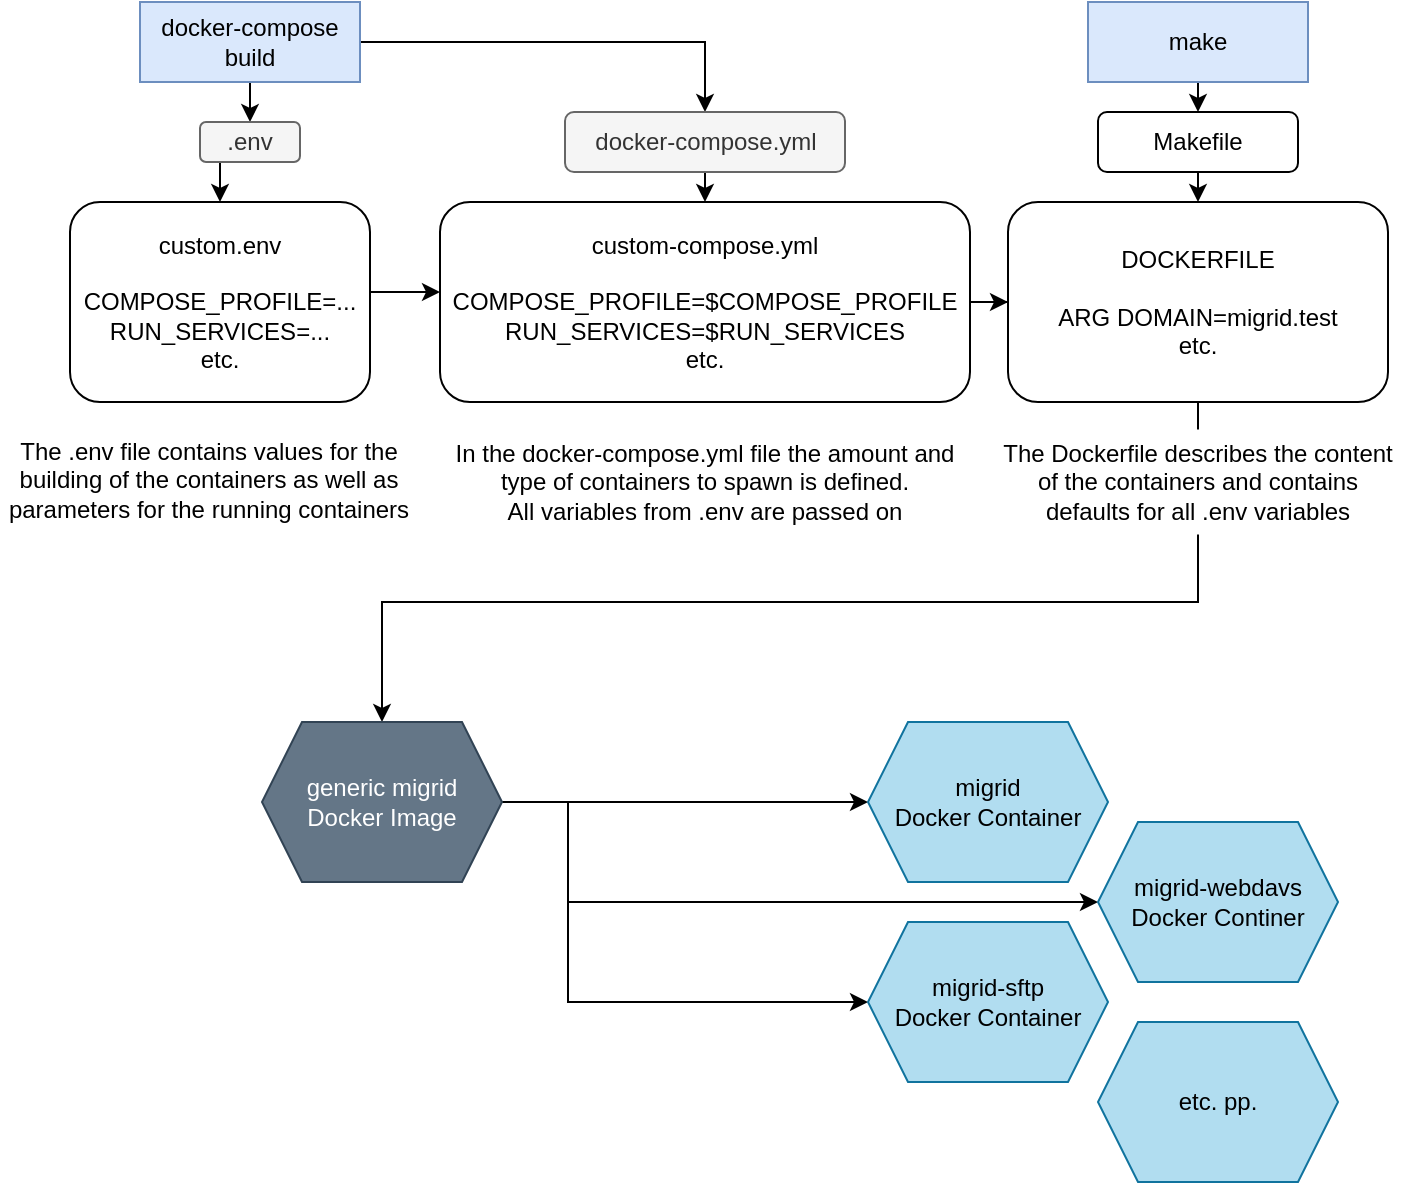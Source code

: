 <mxfile version="21.5.1" type="device">
  <diagram name="Page-1" id="bNkRfdhicZ-g602OSQtI">
    <mxGraphModel dx="1026" dy="678" grid="1" gridSize="10" guides="1" tooltips="1" connect="1" arrows="1" fold="1" page="1" pageScale="1" pageWidth="827" pageHeight="1169" math="0" shadow="0">
      <root>
        <mxCell id="0" />
        <mxCell id="1" parent="0" />
        <mxCell id="VUgbae-sCqPvGt3VthAw-46" style="edgeStyle=orthogonalEdgeStyle;rounded=0;orthogonalLoop=1;jettySize=auto;html=1;exitX=0.5;exitY=1;exitDx=0;exitDy=0;entryX=0.5;entryY=0;entryDx=0;entryDy=0;" parent="1" source="VUgbae-sCqPvGt3VthAw-42" target="VUgbae-sCqPvGt3VthAw-21" edge="1">
          <mxGeometry relative="1" as="geometry">
            <Array as="points">
              <mxPoint x="648" y="790" />
              <mxPoint x="240" y="790" />
            </Array>
          </mxGeometry>
        </mxCell>
        <mxCell id="VUgbae-sCqPvGt3VthAw-35" style="edgeStyle=orthogonalEdgeStyle;rounded=0;orthogonalLoop=1;jettySize=auto;html=1;exitX=1;exitY=0.5;exitDx=0;exitDy=0;" parent="1" source="VUgbae-sCqPvGt3VthAw-21" target="VUgbae-sCqPvGt3VthAw-34" edge="1">
          <mxGeometry relative="1" as="geometry">
            <Array as="points">
              <mxPoint x="250" y="890" />
              <mxPoint x="250" y="890" />
            </Array>
          </mxGeometry>
        </mxCell>
        <mxCell id="VUgbae-sCqPvGt3VthAw-36" style="edgeStyle=orthogonalEdgeStyle;rounded=0;orthogonalLoop=1;jettySize=auto;html=1;exitX=1;exitY=0.5;exitDx=0;exitDy=0;entryX=0;entryY=0.5;entryDx=0;entryDy=0;" parent="1" source="VUgbae-sCqPvGt3VthAw-21" target="VUgbae-sCqPvGt3VthAw-33" edge="1">
          <mxGeometry relative="1" as="geometry">
            <Array as="points">
              <mxPoint x="333" y="890" />
              <mxPoint x="333" y="990" />
            </Array>
          </mxGeometry>
        </mxCell>
        <mxCell id="VUgbae-sCqPvGt3VthAw-39" style="edgeStyle=orthogonalEdgeStyle;rounded=0;orthogonalLoop=1;jettySize=auto;html=1;exitX=1;exitY=0.5;exitDx=0;exitDy=0;entryX=0;entryY=0.5;entryDx=0;entryDy=0;" parent="1" source="VUgbae-sCqPvGt3VthAw-21" target="VUgbae-sCqPvGt3VthAw-37" edge="1">
          <mxGeometry relative="1" as="geometry">
            <Array as="points">
              <mxPoint x="333" y="890" />
              <mxPoint x="333" y="940" />
            </Array>
          </mxGeometry>
        </mxCell>
        <mxCell id="VUgbae-sCqPvGt3VthAw-21" value="generic migrid&lt;br&gt;Docker Image" style="shape=hexagon;perimeter=hexagonPerimeter2;whiteSpace=wrap;html=1;fixedSize=1;fillColor=#647687;fontColor=#ffffff;strokeColor=#314354;" parent="1" vertex="1">
          <mxGeometry x="180" y="850" width="120" height="80" as="geometry" />
        </mxCell>
        <mxCell id="VUgbae-sCqPvGt3VthAw-22" style="edgeStyle=orthogonalEdgeStyle;rounded=0;orthogonalLoop=1;jettySize=auto;html=1;exitX=0.5;exitY=1;exitDx=0;exitDy=0;entryX=0.5;entryY=0;entryDx=0;entryDy=0;" parent="1" source="VUgbae-sCqPvGt3VthAw-24" target="VUgbae-sCqPvGt3VthAw-26" edge="1">
          <mxGeometry relative="1" as="geometry" />
        </mxCell>
        <mxCell id="VUgbae-sCqPvGt3VthAw-23" style="edgeStyle=orthogonalEdgeStyle;rounded=0;orthogonalLoop=1;jettySize=auto;html=1;exitX=1;exitY=0.5;exitDx=0;exitDy=0;entryX=0.5;entryY=0;entryDx=0;entryDy=0;" parent="1" source="VUgbae-sCqPvGt3VthAw-24" target="VUgbae-sCqPvGt3VthAw-30" edge="1">
          <mxGeometry relative="1" as="geometry" />
        </mxCell>
        <mxCell id="VUgbae-sCqPvGt3VthAw-24" value="docker-compose build" style="rounded=0;whiteSpace=wrap;html=1;fillColor=#dae8fc;strokeColor=#6c8ebf;" parent="1" vertex="1">
          <mxGeometry x="119" y="490" width="110" height="40" as="geometry" />
        </mxCell>
        <mxCell id="VUgbae-sCqPvGt3VthAw-25" style="edgeStyle=orthogonalEdgeStyle;rounded=0;orthogonalLoop=1;jettySize=auto;html=1;exitX=0.5;exitY=1;exitDx=0;exitDy=0;entryX=0.5;entryY=0;entryDx=0;entryDy=0;" parent="1" source="VUgbae-sCqPvGt3VthAw-26" target="VUgbae-sCqPvGt3VthAw-28" edge="1">
          <mxGeometry relative="1" as="geometry" />
        </mxCell>
        <mxCell id="VUgbae-sCqPvGt3VthAw-26" value=".env" style="rounded=1;whiteSpace=wrap;html=1;fillColor=#f5f5f5;fontColor=#333333;strokeColor=#666666;" parent="1" vertex="1">
          <mxGeometry x="149" y="550" width="50" height="20" as="geometry" />
        </mxCell>
        <mxCell id="VUgbae-sCqPvGt3VthAw-27" style="edgeStyle=orthogonalEdgeStyle;rounded=0;orthogonalLoop=1;jettySize=auto;html=1;exitX=1;exitY=0.5;exitDx=0;exitDy=0;" parent="1" source="VUgbae-sCqPvGt3VthAw-28" edge="1">
          <mxGeometry relative="1" as="geometry">
            <mxPoint x="269" y="635" as="targetPoint" />
            <Array as="points">
              <mxPoint x="269" y="635" />
              <mxPoint x="269" y="635" />
            </Array>
          </mxGeometry>
        </mxCell>
        <mxCell id="VUgbae-sCqPvGt3VthAw-28" value="custom.env&lt;br&gt;&lt;br&gt;COMPOSE_PROFILE=...&lt;br&gt;RUN_SERVICES=...&lt;br&gt;etc." style="rounded=1;whiteSpace=wrap;html=1;" parent="1" vertex="1">
          <mxGeometry x="84" y="590" width="150" height="100" as="geometry" />
        </mxCell>
        <mxCell id="VUgbae-sCqPvGt3VthAw-32" style="edgeStyle=orthogonalEdgeStyle;rounded=0;orthogonalLoop=1;jettySize=auto;html=1;exitX=0.5;exitY=1;exitDx=0;exitDy=0;entryX=0.5;entryY=0;entryDx=0;entryDy=0;" parent="1" source="VUgbae-sCqPvGt3VthAw-30" target="VUgbae-sCqPvGt3VthAw-31" edge="1">
          <mxGeometry relative="1" as="geometry" />
        </mxCell>
        <mxCell id="VUgbae-sCqPvGt3VthAw-30" value="docker-compose.yml" style="rounded=1;whiteSpace=wrap;html=1;fillColor=#f5f5f5;fontColor=#333333;strokeColor=#666666;" parent="1" vertex="1">
          <mxGeometry x="331.5" y="545" width="140" height="30" as="geometry" />
        </mxCell>
        <mxCell id="VUgbae-sCqPvGt3VthAw-45" style="edgeStyle=orthogonalEdgeStyle;rounded=0;orthogonalLoop=1;jettySize=auto;html=1;exitX=1;exitY=0.5;exitDx=0;exitDy=0;" parent="1" source="VUgbae-sCqPvGt3VthAw-31" target="VUgbae-sCqPvGt3VthAw-42" edge="1">
          <mxGeometry relative="1" as="geometry" />
        </mxCell>
        <mxCell id="VUgbae-sCqPvGt3VthAw-31" value="custom-compose.yml&lt;br style=&quot;border-color: var(--border-color);&quot;&gt;&lt;br&gt;COMPOSE_PROFILE=$COMPOSE_PROFILE&lt;br style=&quot;border-color: var(--border-color);&quot;&gt;RUN_SERVICES=$RUN_SERVICES&lt;br&gt;etc." style="rounded=1;whiteSpace=wrap;html=1;" parent="1" vertex="1">
          <mxGeometry x="269" y="590" width="265" height="100" as="geometry" />
        </mxCell>
        <mxCell id="VUgbae-sCqPvGt3VthAw-33" value="migrid-sftp&lt;br&gt;Docker Container" style="shape=hexagon;perimeter=hexagonPerimeter2;whiteSpace=wrap;html=1;fixedSize=1;fillColor=#b1ddf0;strokeColor=#10739e;" parent="1" vertex="1">
          <mxGeometry x="483" y="950" width="120" height="80" as="geometry" />
        </mxCell>
        <mxCell id="VUgbae-sCqPvGt3VthAw-34" value="migrid&lt;br&gt;Docker Container" style="shape=hexagon;perimeter=hexagonPerimeter2;whiteSpace=wrap;html=1;fixedSize=1;fillColor=#b1ddf0;strokeColor=#10739e;" parent="1" vertex="1">
          <mxGeometry x="483" y="850" width="120" height="80" as="geometry" />
        </mxCell>
        <mxCell id="VUgbae-sCqPvGt3VthAw-37" value="migrid-webdavs&lt;br&gt;Docker Continer" style="shape=hexagon;perimeter=hexagonPerimeter2;whiteSpace=wrap;html=1;fixedSize=1;fillColor=#b1ddf0;strokeColor=#10739e;" parent="1" vertex="1">
          <mxGeometry x="598" y="900" width="120" height="80" as="geometry" />
        </mxCell>
        <mxCell id="VUgbae-sCqPvGt3VthAw-40" style="edgeStyle=orthogonalEdgeStyle;rounded=0;orthogonalLoop=1;jettySize=auto;html=1;exitX=0.5;exitY=1;exitDx=0;exitDy=0;entryX=0.5;entryY=0;entryDx=0;entryDy=0;" parent="1" source="VUgbae-sCqPvGt3VthAw-41" target="VUgbae-sCqPvGt3VthAw-44" edge="1">
          <mxGeometry relative="1" as="geometry" />
        </mxCell>
        <mxCell id="VUgbae-sCqPvGt3VthAw-41" value="make" style="rounded=0;whiteSpace=wrap;html=1;fillColor=#dae8fc;strokeColor=#6c8ebf;" parent="1" vertex="1">
          <mxGeometry x="593" y="490" width="110" height="40" as="geometry" />
        </mxCell>
        <mxCell id="VUgbae-sCqPvGt3VthAw-42" value="DOCKERFILE&lt;br&gt;&lt;br&gt;ARG DOMAIN=migrid.test&lt;br style=&quot;border-color: var(--border-color);&quot;&gt;etc." style="rounded=1;whiteSpace=wrap;html=1;" parent="1" vertex="1">
          <mxGeometry x="553" y="590" width="190" height="100" as="geometry" />
        </mxCell>
        <mxCell id="VUgbae-sCqPvGt3VthAw-43" style="edgeStyle=orthogonalEdgeStyle;rounded=0;orthogonalLoop=1;jettySize=auto;html=1;exitX=0.5;exitY=1;exitDx=0;exitDy=0;entryX=0.5;entryY=0;entryDx=0;entryDy=0;" parent="1" source="VUgbae-sCqPvGt3VthAw-44" target="VUgbae-sCqPvGt3VthAw-42" edge="1">
          <mxGeometry relative="1" as="geometry" />
        </mxCell>
        <mxCell id="VUgbae-sCqPvGt3VthAw-44" value="Makefile" style="rounded=1;whiteSpace=wrap;html=1;" parent="1" vertex="1">
          <mxGeometry x="598" y="545" width="100" height="30" as="geometry" />
        </mxCell>
        <mxCell id="VUgbae-sCqPvGt3VthAw-47" value="The .env file contains values for the building of the containers as well as parameters for the running containers" style="text;html=1;strokeColor=none;fillColor=none;align=center;verticalAlign=middle;whiteSpace=wrap;rounded=0;labelBackgroundColor=default;" parent="1" vertex="1">
          <mxGeometry x="49" y="703.75" width="209" height="50" as="geometry" />
        </mxCell>
        <mxCell id="VUgbae-sCqPvGt3VthAw-48" value="In the docker-compose.yml file the amount and type of containers to spawn is defined.&lt;br&gt;All variables from .env are passed on" style="text;html=1;strokeColor=none;fillColor=none;align=center;verticalAlign=middle;whiteSpace=wrap;rounded=0;" parent="1" vertex="1">
          <mxGeometry x="271.5" y="700" width="258.5" height="60" as="geometry" />
        </mxCell>
        <mxCell id="VUgbae-sCqPvGt3VthAw-49" value="The Dockerfile describes the content of the containers and contains defaults for all .env variables" style="text;html=1;strokeColor=none;fillColor=default;align=center;verticalAlign=middle;whiteSpace=wrap;rounded=0;labelBackgroundColor=default;" parent="1" vertex="1">
          <mxGeometry x="545.25" y="703.75" width="205.5" height="52.5" as="geometry" />
        </mxCell>
        <mxCell id="VUgbae-sCqPvGt3VthAw-50" value="etc. pp." style="shape=hexagon;perimeter=hexagonPerimeter2;whiteSpace=wrap;html=1;fixedSize=1;fillColor=#b1ddf0;strokeColor=#10739e;" parent="1" vertex="1">
          <mxGeometry x="598" y="1000" width="120" height="80" as="geometry" />
        </mxCell>
      </root>
    </mxGraphModel>
  </diagram>
</mxfile>
